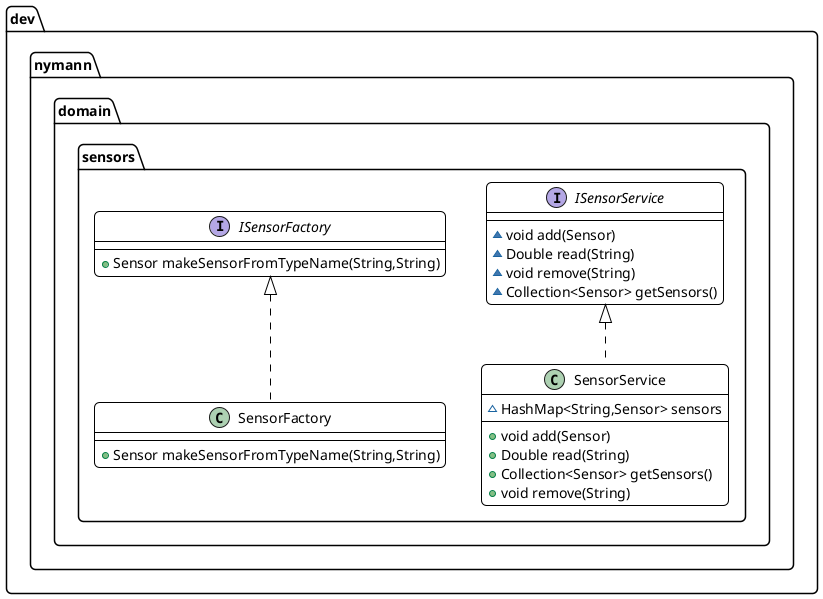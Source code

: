 @startuml
skinparam roundCorner 10
skinparam shadowing false
skinparam classFontName Lato
skinparam classFontSize 16
skinparam defaultFontName Source Code Pro
skinparam defaultFontSize 14
skinparam ClassAttributeFontStyle normal
skinparam ClassBackgroundColor white
skinparam ClassBorderColor black
skinparam ClassBorderThickness 1
skinparam ArrowColor black
skinparam linetype polyline
interface dev.nymann.domain.sensors.ISensorService {
~ void add(Sensor)
~ Double read(String)
~ void remove(String)
~ Collection<Sensor> getSensors()
}
interface dev.nymann.domain.sensors.ISensorFactory {
+ Sensor makeSensorFromTypeName(String,String)
}
class dev.nymann.domain.sensors.SensorService {
~ HashMap<String,Sensor> sensors
+ void add(Sensor)
+ Double read(String)
+ Collection<Sensor> getSensors()
+ void remove(String)
}
class dev.nymann.domain.sensors.SensorFactory {
+ Sensor makeSensorFromTypeName(String,String)
}


dev.nymann.domain.sensors.ISensorService <|.. dev.nymann.domain.sensors.SensorService
dev.nymann.domain.sensors.ISensorFactory <|.. dev.nymann.domain.sensors.SensorFactory
@enduml